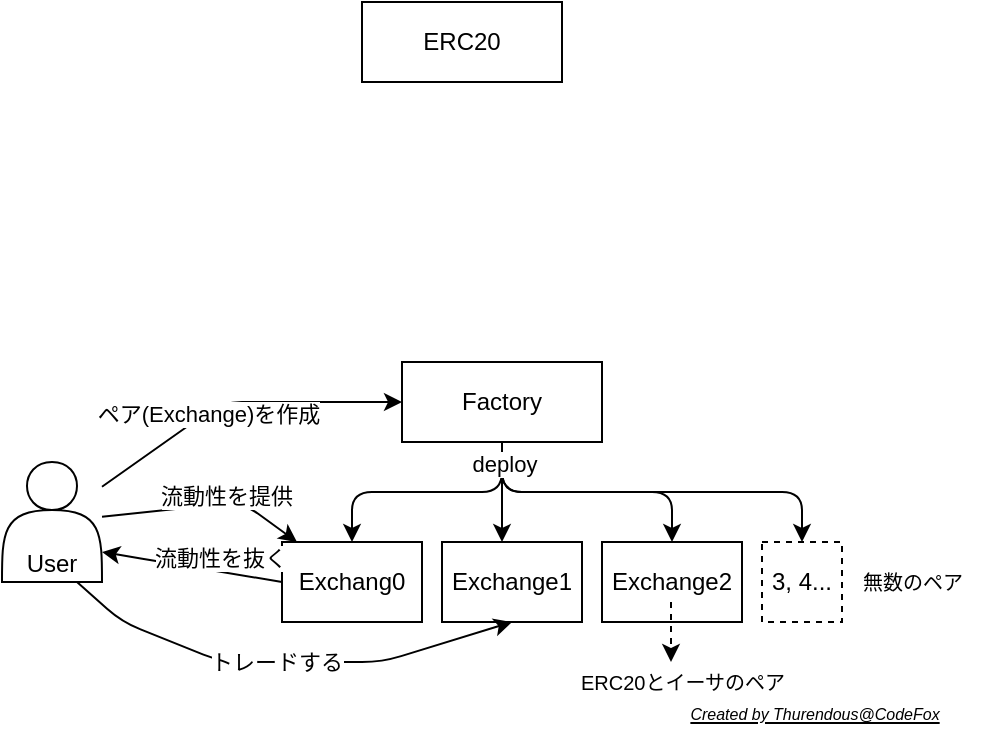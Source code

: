 <mxfile>
    <diagram id="dlXSt59ZDe1KgYgcaSHX" name="Page-1">
        <mxGraphModel dx="655" dy="629" grid="0" gridSize="10" guides="1" tooltips="1" connect="1" arrows="1" fold="1" page="1" pageScale="1" pageWidth="827" pageHeight="1169" math="0" shadow="0">
            <root>
                <mxCell id="0"/>
                <mxCell id="1" parent="0"/>
                <mxCell id="16" value="Factory" style="whiteSpace=wrap;html=1;" vertex="1" parent="1">
                    <mxGeometry x="270" y="260" width="100" height="40" as="geometry"/>
                </mxCell>
                <mxCell id="17" value="Exchang0" style="whiteSpace=wrap;html=1;" vertex="1" parent="1">
                    <mxGeometry x="210" y="350" width="70" height="40" as="geometry"/>
                </mxCell>
                <mxCell id="18" value="" style="edgeStyle=elbowEdgeStyle;elbow=vertical;html=1;rounded=1;curved=0;sourcePerimeterSpacing=0;targetPerimeterSpacing=0;startSize=6;endSize=6;" edge="1" parent="1" source="16" target="17">
                    <mxGeometry relative="1" as="geometry"/>
                </mxCell>
                <mxCell id="19" value="Exchange1" style="whiteSpace=wrap;html=1;" vertex="1" parent="1">
                    <mxGeometry x="290" y="350" width="70" height="40" as="geometry"/>
                </mxCell>
                <mxCell id="20" value="" style="edgeStyle=elbowEdgeStyle;elbow=vertical;html=1;rounded=1;curved=0;sourcePerimeterSpacing=0;targetPerimeterSpacing=0;startSize=6;endSize=6;" edge="1" parent="1" source="16" target="19">
                    <mxGeometry relative="1" as="geometry">
                        <Array as="points">
                            <mxPoint x="320" y="325"/>
                        </Array>
                    </mxGeometry>
                </mxCell>
                <mxCell id="24" value="ERC20" style="whiteSpace=wrap;html=1;" vertex="1" parent="1">
                    <mxGeometry x="250" y="80" width="100" height="40" as="geometry"/>
                </mxCell>
                <mxCell id="21" value="3, 4..." style="whiteSpace=wrap;html=1;dashed=1;" vertex="1" parent="1">
                    <mxGeometry x="450" y="350" width="40" height="40" as="geometry"/>
                </mxCell>
                <mxCell id="22" value="" style="edgeStyle=elbowEdgeStyle;elbow=vertical;html=1;rounded=1;curved=0;sourcePerimeterSpacing=0;targetPerimeterSpacing=0;startSize=6;endSize=6;exitX=0.5;exitY=1;exitDx=0;exitDy=0;entryX=0.5;entryY=0;entryDx=0;entryDy=0;" edge="1" parent="1" source="16" target="23">
                    <mxGeometry relative="1" as="geometry">
                        <mxPoint x="430" y="300" as="sourcePoint"/>
                        <mxPoint x="470" y="350" as="targetPoint"/>
                    </mxGeometry>
                </mxCell>
                <mxCell id="23" value="Exchange2" style="whiteSpace=wrap;html=1;" vertex="1" parent="1">
                    <mxGeometry x="370" y="350" width="70" height="40" as="geometry"/>
                </mxCell>
                <mxCell id="26" value="" style="edgeStyle=elbowEdgeStyle;elbow=vertical;html=1;rounded=1;curved=0;sourcePerimeterSpacing=0;targetPerimeterSpacing=0;startSize=6;endSize=6;exitX=0.5;exitY=1;exitDx=0;exitDy=0;entryX=0.5;entryY=0;entryDx=0;entryDy=0;" edge="1" parent="1" target="21">
                    <mxGeometry relative="1" as="geometry">
                        <mxPoint x="320" y="300" as="sourcePoint"/>
                        <mxPoint x="405" y="350" as="targetPoint"/>
                    </mxGeometry>
                </mxCell>
                <mxCell id="27" value="deploy" style="edgeLabel;html=1;align=center;verticalAlign=middle;resizable=0;points=[];" vertex="1" connectable="0" parent="26">
                    <mxGeometry x="-0.89" y="1" relative="1" as="geometry">
                        <mxPoint as="offset"/>
                    </mxGeometry>
                </mxCell>
                <mxCell id="29" value="" style="edgeStyle=none;html=1;entryX=0;entryY=0.5;entryDx=0;entryDy=0;" edge="1" parent="1" source="28" target="16">
                    <mxGeometry relative="1" as="geometry">
                        <Array as="points">
                            <mxPoint x="180" y="280"/>
                        </Array>
                    </mxGeometry>
                </mxCell>
                <mxCell id="30" value="ペア(Exchange)を作成" style="edgeLabel;html=1;align=center;verticalAlign=middle;resizable=0;points=[];" vertex="1" connectable="0" parent="29">
                    <mxGeometry x="-0.365" y="1" relative="1" as="geometry">
                        <mxPoint x="11" y="-6" as="offset"/>
                    </mxGeometry>
                </mxCell>
                <mxCell id="31" value="" style="edgeStyle=none;html=1;" edge="1" parent="1" source="28" target="17">
                    <mxGeometry relative="1" as="geometry">
                        <Array as="points">
                            <mxPoint x="190" y="330"/>
                        </Array>
                    </mxGeometry>
                </mxCell>
                <mxCell id="32" value="流動性を提供" style="edgeLabel;html=1;align=center;verticalAlign=middle;resizable=0;points=[];" vertex="1" connectable="0" parent="31">
                    <mxGeometry x="-0.041" relative="1" as="geometry">
                        <mxPoint x="12" y="-5" as="offset"/>
                    </mxGeometry>
                </mxCell>
                <mxCell id="28" value="User" style="shape=actor;whiteSpace=wrap;html=1;verticalAlign=bottom;" vertex="1" parent="1">
                    <mxGeometry x="70" y="310" width="50" height="60" as="geometry"/>
                </mxCell>
                <mxCell id="33" value="" style="edgeStyle=none;html=1;exitX=0.75;exitY=1;exitDx=0;exitDy=0;entryX=0.5;entryY=1;entryDx=0;entryDy=0;" edge="1" parent="1" source="28" target="19">
                    <mxGeometry relative="1" as="geometry">
                        <mxPoint x="110" y="340" as="sourcePoint"/>
                        <mxPoint x="210" y="380" as="targetPoint"/>
                        <Array as="points">
                            <mxPoint x="130" y="390"/>
                            <mxPoint x="180" y="410"/>
                            <mxPoint x="260" y="410"/>
                        </Array>
                    </mxGeometry>
                </mxCell>
                <mxCell id="34" value="トレードする" style="edgeLabel;html=1;align=center;verticalAlign=middle;resizable=0;points=[];" vertex="1" connectable="0" parent="33">
                    <mxGeometry x="-0.041" relative="1" as="geometry">
                        <mxPoint as="offset"/>
                    </mxGeometry>
                </mxCell>
                <mxCell id="35" value="" style="edgeStyle=none;html=1;exitX=0;exitY=0.5;exitDx=0;exitDy=0;entryX=1;entryY=0.75;entryDx=0;entryDy=0;" edge="1" parent="1" source="17" target="28">
                    <mxGeometry relative="1" as="geometry">
                        <mxPoint x="300" y="430" as="sourcePoint"/>
                        <mxPoint x="120" y="330" as="targetPoint"/>
                        <Array as="points">
                            <mxPoint x="150" y="360"/>
                        </Array>
                    </mxGeometry>
                </mxCell>
                <mxCell id="36" value="流動性を抜く" style="edgeLabel;html=1;align=center;verticalAlign=middle;resizable=0;points=[];" vertex="1" connectable="0" parent="35">
                    <mxGeometry x="-0.041" relative="1" as="geometry">
                        <mxPoint x="12" y="-5" as="offset"/>
                    </mxGeometry>
                </mxCell>
                <mxCell id="37" value="無数のペア" style="text;html=1;align=center;verticalAlign=middle;resizable=0;points=[];autosize=1;strokeColor=none;fillColor=none;fontSize=10;" vertex="1" parent="1">
                    <mxGeometry x="490" y="355" width="70" height="30" as="geometry"/>
                </mxCell>
                <mxCell id="38" value="" style="endArrow=classic;html=1;fontSize=10;dashed=1;" edge="1" parent="1">
                    <mxGeometry width="50" height="50" relative="1" as="geometry">
                        <mxPoint x="404.5" y="380" as="sourcePoint"/>
                        <mxPoint x="404.5" y="410" as="targetPoint"/>
                    </mxGeometry>
                </mxCell>
                <mxCell id="39" value="ERC20とイーサのペア" style="text;html=1;align=center;verticalAlign=middle;resizable=0;points=[];autosize=1;strokeColor=none;fillColor=none;fontSize=10;" vertex="1" parent="1">
                    <mxGeometry x="350" y="405" width="120" height="30" as="geometry"/>
                </mxCell>
                <mxCell id="40" value="Created by Thurendous@CodeFox" style="text;html=1;align=center;verticalAlign=middle;resizable=0;points=[];autosize=1;strokeColor=none;fillColor=none;fontSize=8;rounded=0;labelBorderColor=none;fontStyle=6" vertex="1" parent="1">
                    <mxGeometry x="405" y="425" width="142" height="22" as="geometry"/>
                </mxCell>
            </root>
        </mxGraphModel>
    </diagram>
</mxfile>